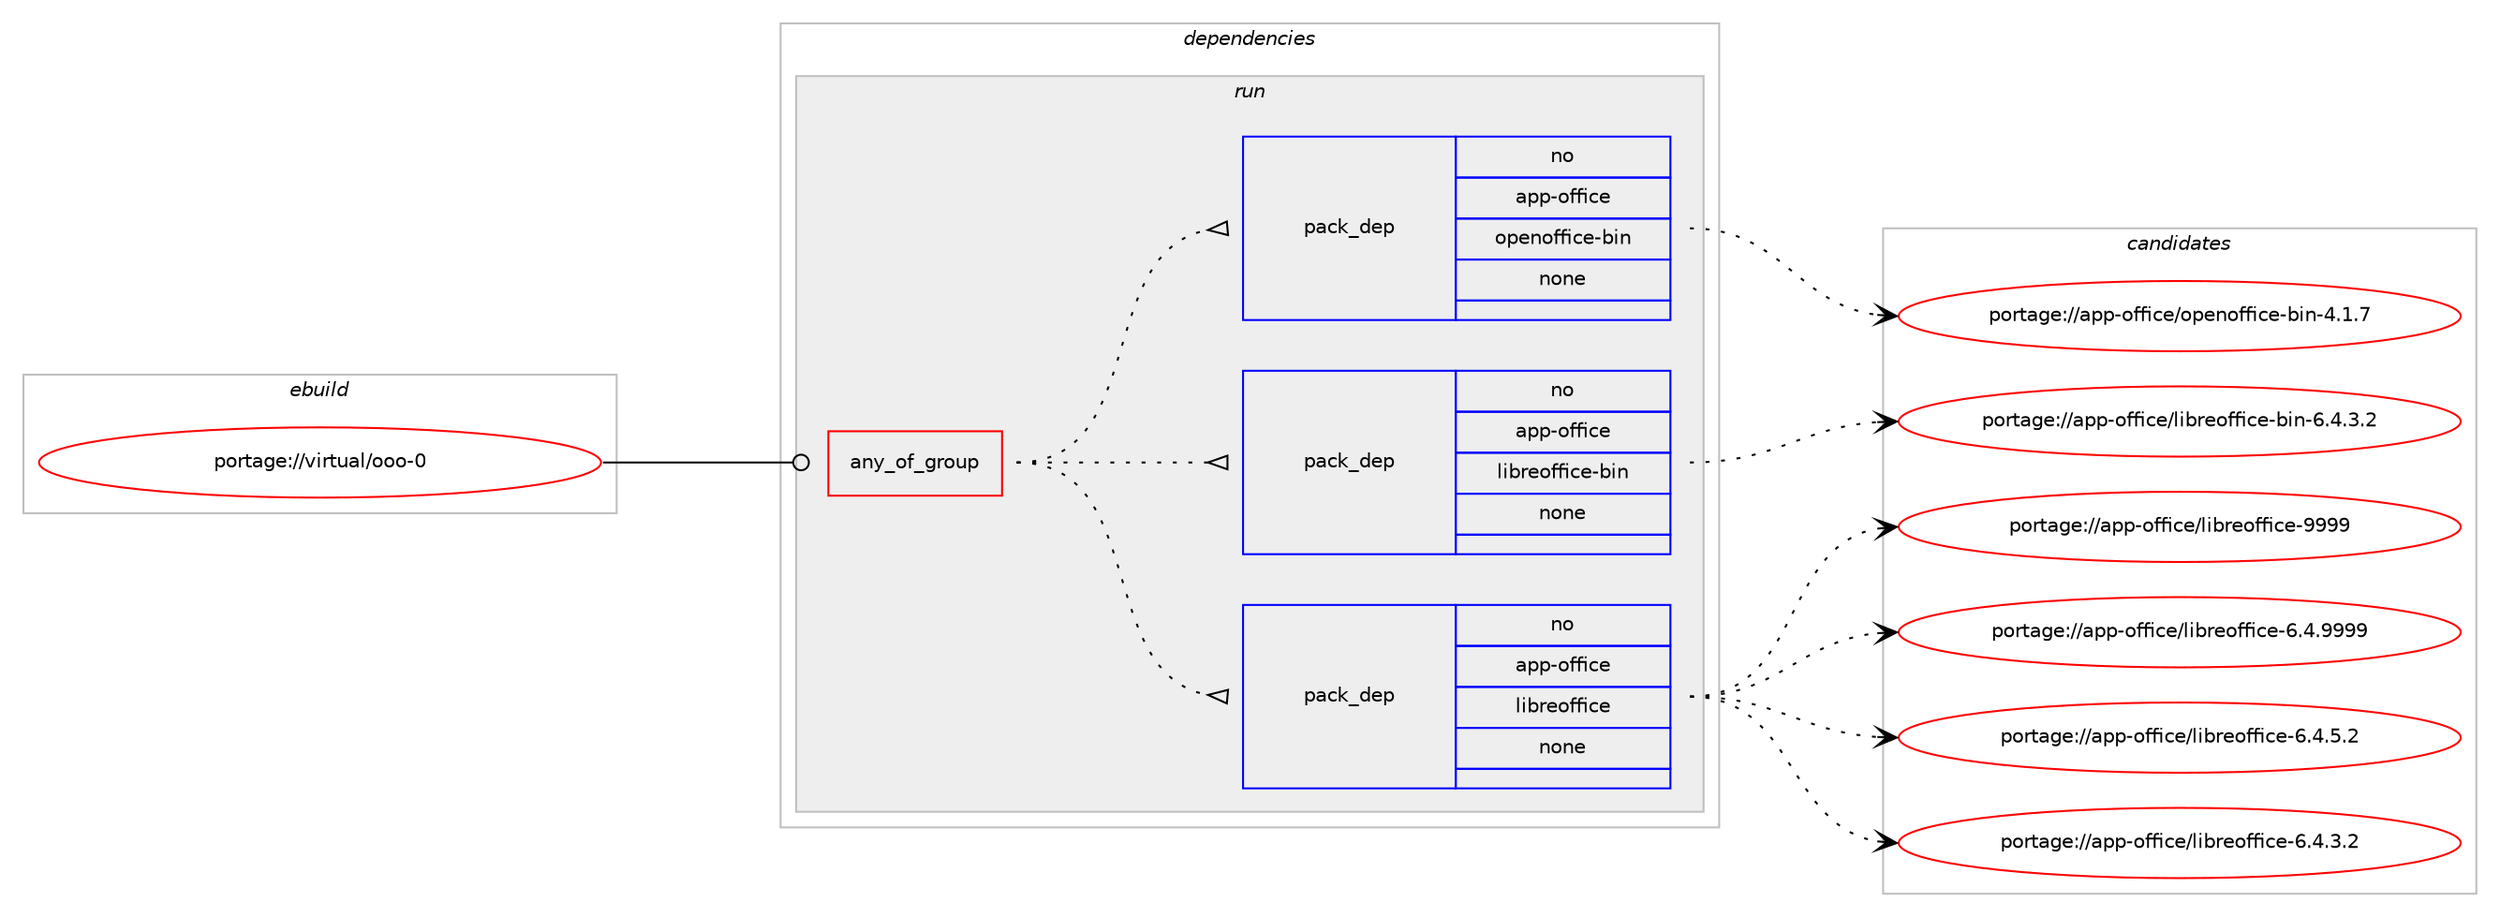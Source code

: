 digraph prolog {

# *************
# Graph options
# *************

newrank=true;
concentrate=true;
compound=true;
graph [rankdir=LR,fontname=Helvetica,fontsize=10,ranksep=1.5];#, ranksep=2.5, nodesep=0.2];
edge  [arrowhead=vee];
node  [fontname=Helvetica,fontsize=10];

# **********
# The ebuild
# **********

subgraph cluster_leftcol {
color=gray;
rank=same;
label=<<i>ebuild</i>>;
id [label="portage://virtual/ooo-0", color=red, width=4, href="../virtual/ooo-0.svg"];
}

# ****************
# The dependencies
# ****************

subgraph cluster_midcol {
color=gray;
label=<<i>dependencies</i>>;
subgraph cluster_compile {
fillcolor="#eeeeee";
style=filled;
label=<<i>compile</i>>;
}
subgraph cluster_compileandrun {
fillcolor="#eeeeee";
style=filled;
label=<<i>compile and run</i>>;
}
subgraph cluster_run {
fillcolor="#eeeeee";
style=filled;
label=<<i>run</i>>;
subgraph any36 {
dependency2641 [label=<<TABLE BORDER="0" CELLBORDER="1" CELLSPACING="0" CELLPADDING="4"><TR><TD CELLPADDING="10">any_of_group</TD></TR></TABLE>>, shape=none, color=red];subgraph pack2234 {
dependency2642 [label=<<TABLE BORDER="0" CELLBORDER="1" CELLSPACING="0" CELLPADDING="4" WIDTH="220"><TR><TD ROWSPAN="6" CELLPADDING="30">pack_dep</TD></TR><TR><TD WIDTH="110">no</TD></TR><TR><TD>app-office</TD></TR><TR><TD>libreoffice</TD></TR><TR><TD>none</TD></TR><TR><TD></TD></TR></TABLE>>, shape=none, color=blue];
}
dependency2641:e -> dependency2642:w [weight=20,style="dotted",arrowhead="oinv"];
subgraph pack2235 {
dependency2643 [label=<<TABLE BORDER="0" CELLBORDER="1" CELLSPACING="0" CELLPADDING="4" WIDTH="220"><TR><TD ROWSPAN="6" CELLPADDING="30">pack_dep</TD></TR><TR><TD WIDTH="110">no</TD></TR><TR><TD>app-office</TD></TR><TR><TD>libreoffice-bin</TD></TR><TR><TD>none</TD></TR><TR><TD></TD></TR></TABLE>>, shape=none, color=blue];
}
dependency2641:e -> dependency2643:w [weight=20,style="dotted",arrowhead="oinv"];
subgraph pack2236 {
dependency2644 [label=<<TABLE BORDER="0" CELLBORDER="1" CELLSPACING="0" CELLPADDING="4" WIDTH="220"><TR><TD ROWSPAN="6" CELLPADDING="30">pack_dep</TD></TR><TR><TD WIDTH="110">no</TD></TR><TR><TD>app-office</TD></TR><TR><TD>openoffice-bin</TD></TR><TR><TD>none</TD></TR><TR><TD></TD></TR></TABLE>>, shape=none, color=blue];
}
dependency2641:e -> dependency2644:w [weight=20,style="dotted",arrowhead="oinv"];
}
id:e -> dependency2641:w [weight=20,style="solid",arrowhead="odot"];
}
}

# **************
# The candidates
# **************

subgraph cluster_choices {
rank=same;
color=gray;
label=<<i>candidates</i>>;

subgraph choice2234 {
color=black;
nodesep=1;
choice9711211245111102102105991014710810598114101111102102105991014557575757 [label="portage://app-office/libreoffice-9999", color=red, width=4,href="../app-office/libreoffice-9999.svg"];
choice971121124511110210210599101471081059811410111110210210599101455446524657575757 [label="portage://app-office/libreoffice-6.4.9999", color=red, width=4,href="../app-office/libreoffice-6.4.9999.svg"];
choice9711211245111102102105991014710810598114101111102102105991014554465246534650 [label="portage://app-office/libreoffice-6.4.5.2", color=red, width=4,href="../app-office/libreoffice-6.4.5.2.svg"];
choice9711211245111102102105991014710810598114101111102102105991014554465246514650 [label="portage://app-office/libreoffice-6.4.3.2", color=red, width=4,href="../app-office/libreoffice-6.4.3.2.svg"];
dependency2642:e -> choice9711211245111102102105991014710810598114101111102102105991014557575757:w [style=dotted,weight="100"];
dependency2642:e -> choice971121124511110210210599101471081059811410111110210210599101455446524657575757:w [style=dotted,weight="100"];
dependency2642:e -> choice9711211245111102102105991014710810598114101111102102105991014554465246534650:w [style=dotted,weight="100"];
dependency2642:e -> choice9711211245111102102105991014710810598114101111102102105991014554465246514650:w [style=dotted,weight="100"];
}
subgraph choice2235 {
color=black;
nodesep=1;
choice97112112451111021021059910147108105981141011111021021059910145981051104554465246514650 [label="portage://app-office/libreoffice-bin-6.4.3.2", color=red, width=4,href="../app-office/libreoffice-bin-6.4.3.2.svg"];
dependency2643:e -> choice97112112451111021021059910147108105981141011111021021059910145981051104554465246514650:w [style=dotted,weight="100"];
}
subgraph choice2236 {
color=black;
nodesep=1;
choice97112112451111021021059910147111112101110111102102105991014598105110455246494655 [label="portage://app-office/openoffice-bin-4.1.7", color=red, width=4,href="../app-office/openoffice-bin-4.1.7.svg"];
dependency2644:e -> choice97112112451111021021059910147111112101110111102102105991014598105110455246494655:w [style=dotted,weight="100"];
}
}

}

